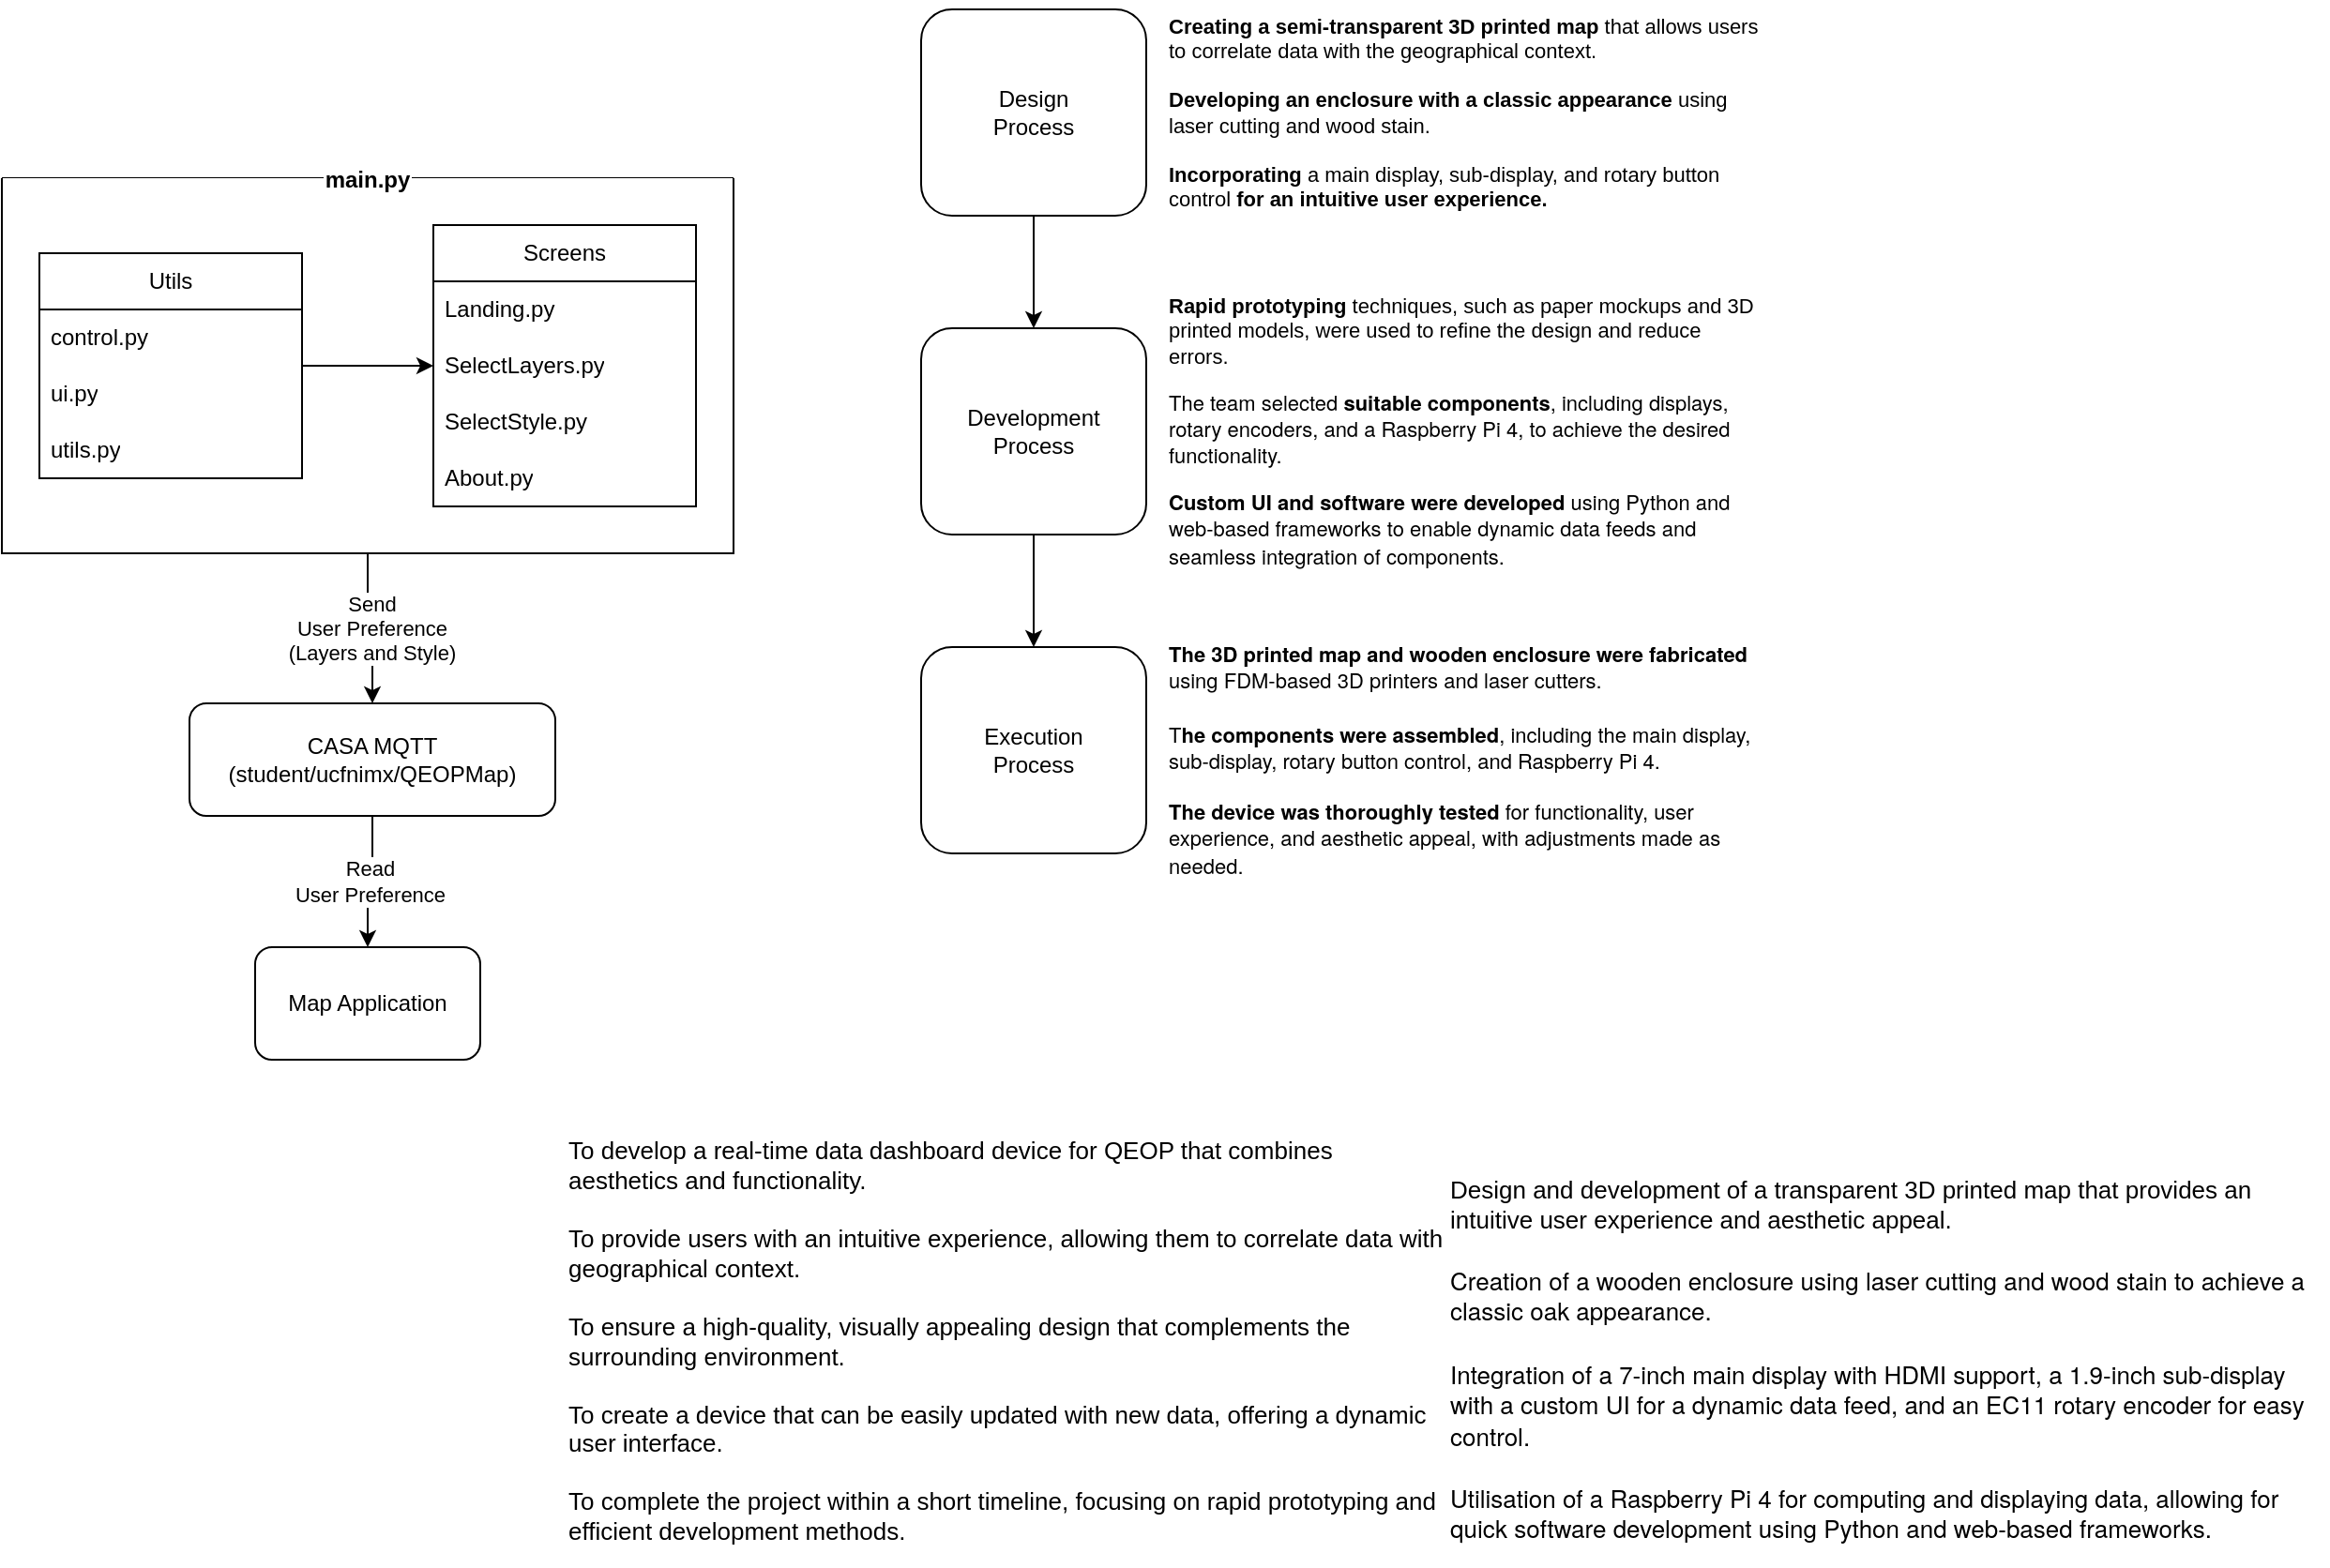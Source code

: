 <mxfile version="20.8.16" type="device"><diagram name="Page-1" id="AfCzm8mxViXoNPV4Owy4"><mxGraphModel dx="1170" dy="1238" grid="1" gridSize="10" guides="1" tooltips="1" connect="1" arrows="1" fold="1" page="1" pageScale="1" pageWidth="1654" pageHeight="1169" math="0" shadow="0"><root><mxCell id="0"/><mxCell id="1" parent="0"/><mxCell id="botd4v0TrB0a0EzpzHG2-16" value="Send&lt;br&gt;User Preference&lt;br&gt;(Layers and Style)" style="edgeStyle=orthogonalEdgeStyle;rounded=0;orthogonalLoop=1;jettySize=auto;html=1;entryX=0.5;entryY=0;entryDx=0;entryDy=0;" parent="1" source="botd4v0TrB0a0EzpzHG2-12" target="botd4v0TrB0a0EzpzHG2-15" edge="1"><mxGeometry relative="1" as="geometry"/></mxCell><mxCell id="botd4v0TrB0a0EzpzHG2-12" value="main.py" style="swimlane;startSize=0;labelBackgroundColor=default;fillColor=#FFFFFF;gradientColor=none;swimlaneFillColor=default;" parent="1" vertex="1"><mxGeometry x="360" y="250" width="390" height="200" as="geometry"/></mxCell><mxCell id="botd4v0TrB0a0EzpzHG2-7" value="Screens" style="swimlane;fontStyle=0;childLayout=stackLayout;horizontal=1;startSize=30;horizontalStack=0;resizeParent=1;resizeParentMax=0;resizeLast=0;collapsible=1;marginBottom=0;whiteSpace=wrap;html=1;swimlaneFillColor=default;" parent="botd4v0TrB0a0EzpzHG2-12" vertex="1"><mxGeometry x="230" y="25" width="140" height="150" as="geometry"/></mxCell><mxCell id="botd4v0TrB0a0EzpzHG2-9" value="Landing.py" style="text;strokeColor=none;fillColor=none;align=left;verticalAlign=middle;spacingLeft=4;spacingRight=4;overflow=hidden;points=[[0,0.5],[1,0.5]];portConstraint=eastwest;rotatable=0;whiteSpace=wrap;html=1;" parent="botd4v0TrB0a0EzpzHG2-7" vertex="1"><mxGeometry y="30" width="140" height="30" as="geometry"/></mxCell><mxCell id="botd4v0TrB0a0EzpzHG2-10" value="SelectLayers.py" style="text;strokeColor=none;fillColor=none;align=left;verticalAlign=middle;spacingLeft=4;spacingRight=4;overflow=hidden;points=[[0,0.5],[1,0.5]];portConstraint=eastwest;rotatable=0;whiteSpace=wrap;html=1;" parent="botd4v0TrB0a0EzpzHG2-7" vertex="1"><mxGeometry y="60" width="140" height="30" as="geometry"/></mxCell><mxCell id="botd4v0TrB0a0EzpzHG2-11" value="SelectStyle.py" style="text;strokeColor=none;fillColor=none;align=left;verticalAlign=middle;spacingLeft=4;spacingRight=4;overflow=hidden;points=[[0,0.5],[1,0.5]];portConstraint=eastwest;rotatable=0;whiteSpace=wrap;html=1;" parent="botd4v0TrB0a0EzpzHG2-7" vertex="1"><mxGeometry y="90" width="140" height="30" as="geometry"/></mxCell><mxCell id="botd4v0TrB0a0EzpzHG2-8" value="About.py" style="text;strokeColor=none;fillColor=none;align=left;verticalAlign=middle;spacingLeft=4;spacingRight=4;overflow=hidden;points=[[0,0.5],[1,0.5]];portConstraint=eastwest;rotatable=0;whiteSpace=wrap;html=1;" parent="botd4v0TrB0a0EzpzHG2-7" vertex="1"><mxGeometry y="120" width="140" height="30" as="geometry"/></mxCell><mxCell id="botd4v0TrB0a0EzpzHG2-14" style="edgeStyle=orthogonalEdgeStyle;rounded=0;orthogonalLoop=1;jettySize=auto;html=1;entryX=0;entryY=0.5;entryDx=0;entryDy=0;" parent="botd4v0TrB0a0EzpzHG2-12" source="botd4v0TrB0a0EzpzHG2-3" target="botd4v0TrB0a0EzpzHG2-10" edge="1"><mxGeometry relative="1" as="geometry"/></mxCell><mxCell id="botd4v0TrB0a0EzpzHG2-3" value="Utils" style="swimlane;fontStyle=0;childLayout=stackLayout;horizontal=1;startSize=30;horizontalStack=0;resizeParent=1;resizeParentMax=0;resizeLast=0;collapsible=1;marginBottom=0;whiteSpace=wrap;html=1;swimlaneFillColor=default;" parent="botd4v0TrB0a0EzpzHG2-12" vertex="1"><mxGeometry x="20" y="40" width="140" height="120" as="geometry"/></mxCell><mxCell id="botd4v0TrB0a0EzpzHG2-4" value="control.py" style="text;strokeColor=none;fillColor=none;align=left;verticalAlign=middle;spacingLeft=4;spacingRight=4;overflow=hidden;points=[[0,0.5],[1,0.5]];portConstraint=eastwest;rotatable=0;whiteSpace=wrap;html=1;" parent="botd4v0TrB0a0EzpzHG2-3" vertex="1"><mxGeometry y="30" width="140" height="30" as="geometry"/></mxCell><mxCell id="botd4v0TrB0a0EzpzHG2-5" value="ui.py" style="text;strokeColor=none;fillColor=none;align=left;verticalAlign=middle;spacingLeft=4;spacingRight=4;overflow=hidden;points=[[0,0.5],[1,0.5]];portConstraint=eastwest;rotatable=0;whiteSpace=wrap;html=1;" parent="botd4v0TrB0a0EzpzHG2-3" vertex="1"><mxGeometry y="60" width="140" height="30" as="geometry"/></mxCell><mxCell id="botd4v0TrB0a0EzpzHG2-6" value="utils.py" style="text;strokeColor=none;fillColor=none;align=left;verticalAlign=middle;spacingLeft=4;spacingRight=4;overflow=hidden;points=[[0,0.5],[1,0.5]];portConstraint=eastwest;rotatable=0;whiteSpace=wrap;html=1;" parent="botd4v0TrB0a0EzpzHG2-3" vertex="1"><mxGeometry y="90" width="140" height="30" as="geometry"/></mxCell><mxCell id="botd4v0TrB0a0EzpzHG2-18" value="Read&lt;br&gt;User Preference" style="edgeStyle=orthogonalEdgeStyle;rounded=0;orthogonalLoop=1;jettySize=auto;html=1;entryX=0.5;entryY=0;entryDx=0;entryDy=0;" parent="1" source="botd4v0TrB0a0EzpzHG2-15" target="botd4v0TrB0a0EzpzHG2-19" edge="1"><mxGeometry relative="1" as="geometry"><mxPoint x="555" y="620" as="targetPoint"/></mxGeometry></mxCell><mxCell id="botd4v0TrB0a0EzpzHG2-15" value="CASA MQTT&lt;br&gt;(student/ucfnimx/QEOPMap)" style="rounded=1;whiteSpace=wrap;html=1;labelBackgroundColor=default;fillColor=#FFFFFF;gradientColor=none;" parent="1" vertex="1"><mxGeometry x="460" y="530" width="195" height="60" as="geometry"/></mxCell><mxCell id="botd4v0TrB0a0EzpzHG2-19" value="Map Application" style="rounded=1;whiteSpace=wrap;html=1;labelBackgroundColor=default;fillColor=#FFFFFF;gradientColor=none;" parent="1" vertex="1"><mxGeometry x="495" y="660" width="120" height="60" as="geometry"/></mxCell><mxCell id="_zTFGGk9BT2mYdDM4yGY-3" style="edgeStyle=orthogonalEdgeStyle;rounded=0;orthogonalLoop=1;jettySize=auto;html=1;entryX=0.5;entryY=0;entryDx=0;entryDy=0;" parent="1" source="_zTFGGk9BT2mYdDM4yGY-1" target="_zTFGGk9BT2mYdDM4yGY-2" edge="1"><mxGeometry relative="1" as="geometry"/></mxCell><mxCell id="_zTFGGk9BT2mYdDM4yGY-1" value="Design&lt;br&gt;Process" style="rounded=1;whiteSpace=wrap;html=1;" parent="1" vertex="1"><mxGeometry x="850" y="160" width="120" height="110" as="geometry"/></mxCell><mxCell id="_zTFGGk9BT2mYdDM4yGY-5" value="" style="edgeStyle=orthogonalEdgeStyle;rounded=0;orthogonalLoop=1;jettySize=auto;html=1;" parent="1" source="_zTFGGk9BT2mYdDM4yGY-2" target="_zTFGGk9BT2mYdDM4yGY-4" edge="1"><mxGeometry relative="1" as="geometry"/></mxCell><mxCell id="_zTFGGk9BT2mYdDM4yGY-2" value="Development&lt;br&gt;Process" style="rounded=1;whiteSpace=wrap;html=1;" parent="1" vertex="1"><mxGeometry x="850" y="330" width="120" height="110" as="geometry"/></mxCell><mxCell id="_zTFGGk9BT2mYdDM4yGY-4" value="Execution&lt;br&gt;Process" style="rounded=1;whiteSpace=wrap;html=1;" parent="1" vertex="1"><mxGeometry x="850" y="500" width="120" height="110" as="geometry"/></mxCell><mxCell id="_zTFGGk9BT2mYdDM4yGY-15" value="&lt;span style=&quot;background-color: initial;&quot;&gt;&lt;b&gt;Rapid prototyping&lt;/b&gt; techniques, such as paper mockups&amp;nbsp;&lt;/span&gt;&lt;span style=&quot;background-color: initial;&quot;&gt;and 3D printed models, were used to refine the design and reduce errors&lt;/span&gt;&lt;span style=&quot;background-color: initial;&quot;&gt;.&lt;/span&gt;&lt;span style=&quot;background-color: initial;&quot;&gt;&lt;br&gt;&lt;/span&gt;&lt;p&gt;&lt;span style=&quot;font-family: &amp;quot;Helvetica Neue&amp;quot;; background-color: initial;&quot;&gt;The team&amp;nbsp;&lt;/span&gt;&lt;span style=&quot;font-family: &amp;quot;Helvetica Neue&amp;quot;; background-color: initial;&quot;&gt;selected &lt;b&gt;suitable components&lt;/b&gt;, including displays, rotary encoders, and a&amp;nbsp;&lt;/span&gt;&lt;span style=&quot;font-family: &amp;quot;Helvetica Neue&amp;quot;; background-color: initial;&quot;&gt;Raspberry Pi 4, to achieve the desired functionality.&lt;/span&gt;&lt;/p&gt;&lt;span style=&quot;font-family: &amp;quot;Helvetica Neue&amp;quot;; background-color: initial;&quot;&gt;&lt;b&gt;Custom&amp;nbsp;&lt;/b&gt;&lt;/span&gt;&lt;span style=&quot;font-family: &amp;quot;Helvetica Neue&amp;quot;; background-color: initial;&quot;&gt;&lt;b&gt;UI and software were developed&lt;/b&gt; using Python and web-based frameworks to enable&amp;nbsp;&lt;/span&gt;&lt;span style=&quot;font-family: &amp;quot;Helvetica Neue&amp;quot;; background-color: initial;&quot;&gt;dynamic data feeds and seamless integration of components.&lt;/span&gt;" style="text;html=1;strokeColor=none;fillColor=none;align=left;verticalAlign=middle;whiteSpace=wrap;rounded=0;fontSize=11;fontFamily=Helvetica;" parent="1" vertex="1"><mxGeometry x="980" y="325" width="320" height="120" as="geometry"/></mxCell><mxCell id="_zTFGGk9BT2mYdDM4yGY-16" value="&lt;b style=&quot;background-color: initial; border-color: var(--border-color);&quot;&gt;Creating a semi-transparent 3D printed map&lt;/b&gt;&lt;span style=&quot;background-color: initial;&quot;&gt;&amp;nbsp;&lt;/span&gt;&lt;span style=&quot;background-color: initial;&quot;&gt;that allows users to correlate data with the geographical context.&lt;/span&gt;&lt;br&gt;&lt;span style=&quot;font-size: 5px;&quot;&gt;&lt;br&gt;&lt;/span&gt;&lt;b style=&quot;background-color: initial; border-color: var(--border-color);&quot;&gt;Developing an enclosure with a classic appearance&lt;/b&gt;&lt;span style=&quot;background-color: initial;&quot;&gt;&amp;nbsp;&lt;/span&gt;&lt;span style=&quot;background-color: initial;&quot;&gt;using laser cutting and wood stain.&lt;/span&gt;&lt;br&gt;&lt;br&gt;&lt;b style=&quot;background-color: initial; border-color: var(--border-color);&quot;&gt;Incorporating&lt;/b&gt;&lt;span style=&quot;background-color: initial;&quot;&gt;&amp;nbsp;&lt;/span&gt;&lt;span style=&quot;background-color: initial;&quot;&gt;a main display, sub-display, and rotary button control&lt;/span&gt;&lt;span style=&quot;background-color: initial;&quot;&gt;&amp;nbsp;&lt;/span&gt;&lt;b style=&quot;background-color: initial; border-color: var(--border-color);&quot;&gt;for an intuitive user experience.&lt;/b&gt;" style="text;html=1;strokeColor=none;fillColor=none;align=left;verticalAlign=middle;whiteSpace=wrap;rounded=0;fontSize=11;fontFamily=Helvetica;" parent="1" vertex="1"><mxGeometry x="980" y="155" width="320" height="120" as="geometry"/></mxCell><mxCell id="_zTFGGk9BT2mYdDM4yGY-17" value="&lt;span style=&quot;font-family: &amp;quot;Helvetica Neue&amp;quot;; text-indent: -18pt; background-color: initial;&quot;&gt;&lt;b&gt;The 3D printed map and wooden enclosure were&amp;nbsp;&lt;/b&gt;&lt;/span&gt;&lt;span style=&quot;font-family: &amp;quot;Helvetica Neue&amp;quot;; text-indent: -18pt; background-color: initial;&quot;&gt;&lt;b&gt;fabricated&lt;/b&gt; using FDM-based 3D printers and laser cutters.&lt;/span&gt;&lt;span style=&quot;font-family: &amp;quot;Helvetica Neue&amp;quot;; text-indent: -18pt; background-color: initial;&quot;&gt;&lt;br&gt;&lt;/span&gt;&lt;span style=&quot;font-family: &amp;quot;Helvetica Neue&amp;quot;; text-indent: -18pt; background-color: initial;&quot;&gt;&lt;br&gt;T&lt;b&gt;he components were&amp;nbsp;&lt;/b&gt;&lt;/span&gt;&lt;span style=&quot;font-family: &amp;quot;Helvetica Neue&amp;quot;; text-indent: -18pt; background-color: initial;&quot;&gt;&lt;b&gt;assembled&lt;/b&gt;, including the main display, sub-display, rotary button control, and&amp;nbsp;&lt;/span&gt;&lt;span style=&quot;font-family: &amp;quot;Helvetica Neue&amp;quot;; text-indent: -18pt; background-color: initial;&quot;&gt;Raspberry Pi 4.&lt;/span&gt;&lt;span style=&quot;font-family: &amp;quot;Helvetica Neue&amp;quot;; text-indent: -18pt; background-color: initial;&quot;&gt;&lt;br&gt;&lt;/span&gt;&lt;br&gt;&lt;span style=&quot;font-family: &amp;quot;Helvetica Neue&amp;quot;; text-indent: -18pt; background-color: initial;&quot;&gt;&lt;b&gt;The device was&amp;nbsp;&lt;/b&gt;&lt;/span&gt;&lt;span style=&quot;font-family: &amp;quot;Helvetica Neue&amp;quot;; text-indent: -18pt; background-color: initial;&quot;&gt;&lt;b&gt;thoroughly tested&lt;/b&gt; for functionality, user experience, and aesthetic appeal,&amp;nbsp;&lt;/span&gt;&lt;span style=&quot;font-family: &amp;quot;Helvetica Neue&amp;quot;; text-indent: -18pt; background-color: initial;&quot;&gt;with adjustments made as needed.&lt;/span&gt;&lt;span style=&quot;font-family: &amp;quot;Helvetica Neue&amp;quot;; text-indent: -18pt; background-color: initial;&quot;&gt;&lt;br&gt;&lt;/span&gt;" style="text;html=1;strokeColor=none;fillColor=none;align=left;verticalAlign=middle;whiteSpace=wrap;rounded=0;fontSize=11;fontFamily=Helvetica;" parent="1" vertex="1"><mxGeometry x="980" y="500" width="320" height="120" as="geometry"/></mxCell><mxCell id="-UT4vAAp3wRb-K_gvjgn-8" value="&lt;p style=&quot;margin: 0cm; vertical-align: baseline;&quot;&gt;&lt;font style=&quot;font-size: 13px;&quot;&gt;To develop a real-time data dashboard device for QEOP that combines aesthetics and functionality.&lt;/font&gt;&lt;/p&gt;&lt;p style=&quot;margin: 0cm; vertical-align: baseline;&quot;&gt;&lt;font style=&quot;font-size: 13px;&quot;&gt;&amp;nbsp;&lt;/font&gt;&lt;/p&gt;&lt;p style=&quot;margin: 0cm; vertical-align: baseline;&quot;&gt;&lt;font style=&quot;font-size: 13px;&quot;&gt;To provide users with an intuitive experience, allowing them to correlate data with geographical context.&lt;/font&gt;&lt;/p&gt;&lt;p style=&quot;margin: 0cm; vertical-align: baseline;&quot;&gt;&lt;font style=&quot;font-size: 13px;&quot;&gt;&amp;nbsp;&lt;/font&gt;&lt;/p&gt;&lt;p style=&quot;margin: 0cm; vertical-align: baseline;&quot;&gt;&lt;font style=&quot;font-size: 13px;&quot;&gt;To ensure a high-quality, visually appealing design that complements the surrounding environment.&lt;/font&gt;&lt;/p&gt;&lt;p style=&quot;margin: 0cm; vertical-align: baseline;&quot;&gt;&lt;font style=&quot;font-size: 13px;&quot;&gt;&amp;nbsp;&lt;/font&gt;&lt;/p&gt;&lt;p style=&quot;margin: 0cm; vertical-align: baseline;&quot;&gt;&lt;font style=&quot;font-size: 13px;&quot;&gt;To create a device that can be easily updated with new data, offering a dynamic user interface.&lt;/font&gt;&lt;/p&gt;&lt;p style=&quot;margin: 0cm; vertical-align: baseline;&quot;&gt;&lt;font style=&quot;font-size: 13px;&quot;&gt;&amp;nbsp;&lt;/font&gt;&lt;/p&gt;&lt;p style=&quot;margin: 0cm; vertical-align: baseline;&quot;&gt;&lt;font style=&quot;font-size: 13px;&quot;&gt;To complete the project within a short timeline, focusing on rapid prototyping and efficient development methods.&lt;/font&gt;&lt;/p&gt;" style="text;html=1;strokeColor=none;fillColor=none;align=left;verticalAlign=middle;whiteSpace=wrap;rounded=0;fontSize=13;labelBackgroundColor=default;" vertex="1" parent="1"><mxGeometry x="660" y="760" width="470" height="220" as="geometry"/></mxCell><mxCell id="-UT4vAAp3wRb-K_gvjgn-16" value="&lt;p style=&quot;margin: 0cm; font-family: Calibri, sans-serif;&quot; class=&quot;MsoNormal&quot;&gt;&lt;font style=&quot;font-size: 13px;&quot;&gt;Design and development of a transparent 3D printed map that provides an intuitive user experience and aesthetic appeal.&lt;/font&gt;&lt;/p&gt;&lt;p style=&quot;margin: 0cm; font-family: Calibri, sans-serif;&quot; class=&quot;MsoNormal&quot;&gt;&lt;span style=&quot;font-family: &amp;quot;Helvetica Neue&amp;quot;;&quot;&gt;&lt;font style=&quot;font-size: 13px;&quot;&gt;&amp;nbsp;&lt;/font&gt;&lt;/span&gt;&lt;/p&gt;&lt;p style=&quot;margin: 0cm; font-family: Calibri, sans-serif;&quot; class=&quot;MsoNormal&quot;&gt;&lt;span style=&quot;font-family: &amp;quot;Helvetica Neue&amp;quot;;&quot;&gt;&lt;font style=&quot;font-size: 13px;&quot;&gt;Creation of a wooden enclosure using laser cutting and wood stain to achieve a classic oak appearance.&lt;/font&gt;&lt;/span&gt;&lt;/p&gt;&lt;p style=&quot;margin: 0cm; font-family: Calibri, sans-serif;&quot; class=&quot;MsoNormal&quot;&gt;&lt;span style=&quot;font-family: &amp;quot;Helvetica Neue&amp;quot;;&quot;&gt;&lt;font style=&quot;font-size: 13px;&quot;&gt;&amp;nbsp;&lt;/font&gt;&lt;/span&gt;&lt;/p&gt;&lt;p style=&quot;margin: 0cm; font-family: Calibri, sans-serif;&quot; class=&quot;MsoNormal&quot;&gt;&lt;span style=&quot;font-family: &amp;quot;Helvetica Neue&amp;quot;;&quot;&gt;&lt;font style=&quot;font-size: 13px;&quot;&gt;Integration of a 7-inch main display with HDMI support, a 1.9-inch sub-display with a custom UI for a dynamic data feed, and an EC11 rotary encoder for easy control.&lt;/font&gt;&lt;/span&gt;&lt;/p&gt;&lt;p style=&quot;margin: 0cm; font-family: Calibri, sans-serif;&quot; class=&quot;MsoNormal&quot;&gt;&lt;span style=&quot;font-family: &amp;quot;Helvetica Neue&amp;quot;;&quot;&gt;&lt;font style=&quot;font-size: 13px;&quot;&gt;&amp;nbsp;&lt;/font&gt;&lt;/span&gt;&lt;/p&gt;&lt;p style=&quot;margin: 0cm; font-family: Calibri, sans-serif;&quot; class=&quot;MsoNormal&quot;&gt;&lt;span style=&quot;font-family: &amp;quot;Helvetica Neue&amp;quot;;&quot;&gt;&lt;font style=&quot;font-size: 13px;&quot;&gt;Utilisation of a Raspberry Pi 4 for computing and displaying data, allowing for quick software development using Python and web-based frameworks.&lt;/font&gt;&lt;/span&gt;&lt;/p&gt;" style="text;html=1;strokeColor=none;fillColor=none;align=left;verticalAlign=middle;whiteSpace=wrap;rounded=0;fontSize=13;fontFamily=Helvetica;labelBackgroundColor=default;" vertex="1" parent="1"><mxGeometry x="1130" y="770" width="470" height="220" as="geometry"/></mxCell></root></mxGraphModel></diagram></mxfile>